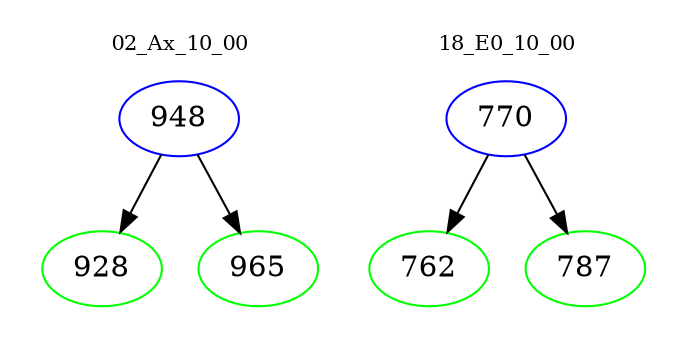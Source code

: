 digraph{
subgraph cluster_0 {
color = white
label = "02_Ax_10_00";
fontsize=10;
T0_948 [label="948", color="blue"]
T0_948 -> T0_928 [color="black"]
T0_928 [label="928", color="green"]
T0_948 -> T0_965 [color="black"]
T0_965 [label="965", color="green"]
}
subgraph cluster_1 {
color = white
label = "18_E0_10_00";
fontsize=10;
T1_770 [label="770", color="blue"]
T1_770 -> T1_762 [color="black"]
T1_762 [label="762", color="green"]
T1_770 -> T1_787 [color="black"]
T1_787 [label="787", color="green"]
}
}
